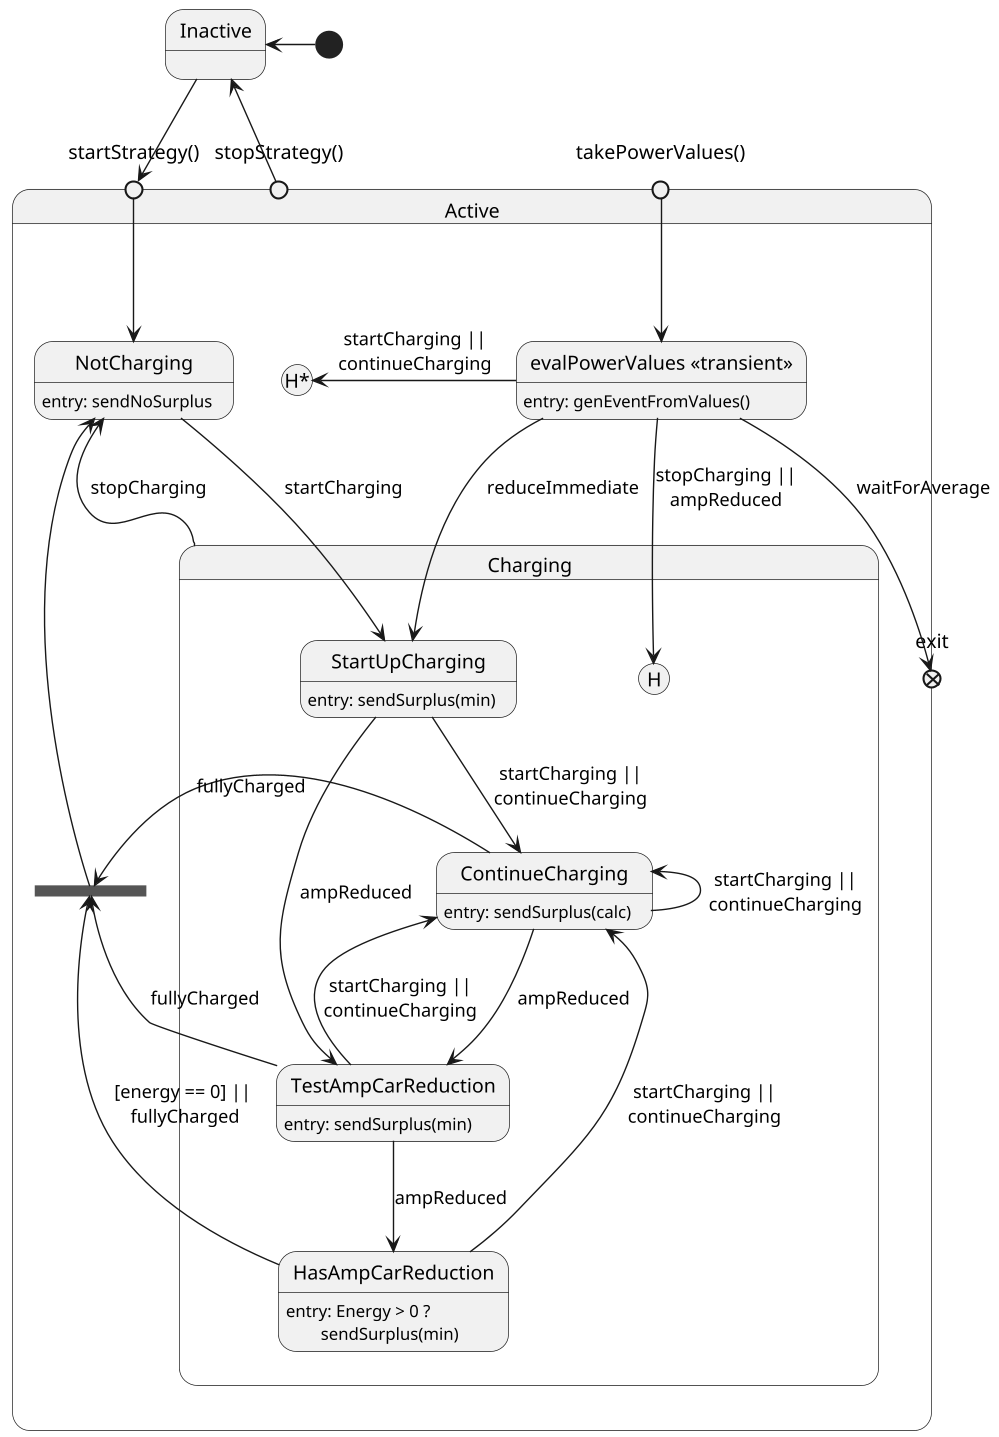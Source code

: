 @startuml
'https://plantuml.com/state-diagram

scale 1000 width
state "Inactive" as ia
'act -left-> act : [takePowerValues : eval]
state "Active" as act {

'    act: on: powerValues : \n\tcheck stop immediate,\n\tcalculate values,\n\tdelegate to substate

    state "takePowerValues()" as pv <<entryPoint>>
    state "startStrategy()" as start <<entryPoint>>
    state "stopStrategy()" as stop <<entryPoint>>

    start -down-> nc


    state "NotCharging" as nc
    nc: entry: sendNoSurplus

    state ncj <<join>>

 '   state "Filling Stack" as fill

    state "evalPowerValues <<transient>>" as eval
        eval: entry: genEventFromValues()

    state "Charging" as chg {

        state "StartUpCharging" as sc
        sc: entry: sendSurplus(min)

        state "ContinueCharging" as ch
        ch: entry: sendSurplus(calc)

        state "TestAmpCarReduction" as tr
        tr: entry: sendSurplus(min)

        state "HasAmpCarReduction" as hr
        hr: entry: Energy > 0 ?\n\tsendSurplus(min)
        nc --> sc : startCharging

        eval --> [H] : stopCharging ||\nampReduced

    }
    state exit <<exitPoint>>

    eval -left-> [H*] : startCharging ||\ncontinueCharging
    eval --> exit : waitForAverage
    eval -down-> sc : reduceImmediate


    chg -up-> nc : stopCharging

    sc -down-> ch : startCharging ||\ncontinueCharging
    sc --> tr : ampReduced
    ch -left-> ch : startCharging ||\ncontinueCharging
    ch -down-> tr : ampReduced
    tr -up-> ch : startCharging ||\ncontinueCharging
    tr -down-> hr : ampReduced
    hr -up-> ch : startCharging ||\ncontinueCharging
    hr -up-> ncj : [energy == 0] ||\n fullyCharged
    tr -up-> ncj : fullyCharged
    ch --> ncj : fullyCharged
    ncj -up-> nc

}

pv --> eval
[*] -left-> ia
'exit -down-> [*] : [stopStrategy]
stop -up-> ia
ia -down-> start
'stop -up-> [*]
@enduml